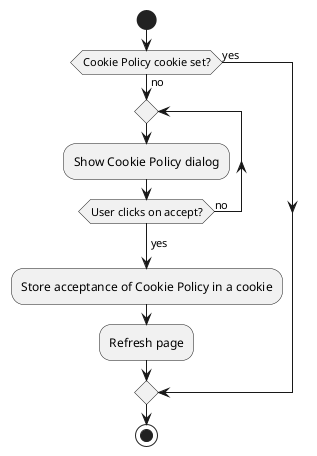 {
  "sha1": "fdtgo7uvjpkvk56ws11t44wvys3x7zo",
  "insertion": {
    "when": "2024-06-01T09:03:05.975Z",
    "url": "https://github.com/plantuml/plantuml/issues/974",
    "user": "plantuml@gmail.com"
  }
}
@startuml

start

if (Cookie Policy cookie set?) then (yes)
else (no)
    repeat
        :Show Cookie Policy dialog;
    repeat while (User clicks on accept?) is (no)
    ->yes;
        :Store acceptance of Cookie Policy in a cookie;
        :Refresh page;
endif
    
stop

@enduml

